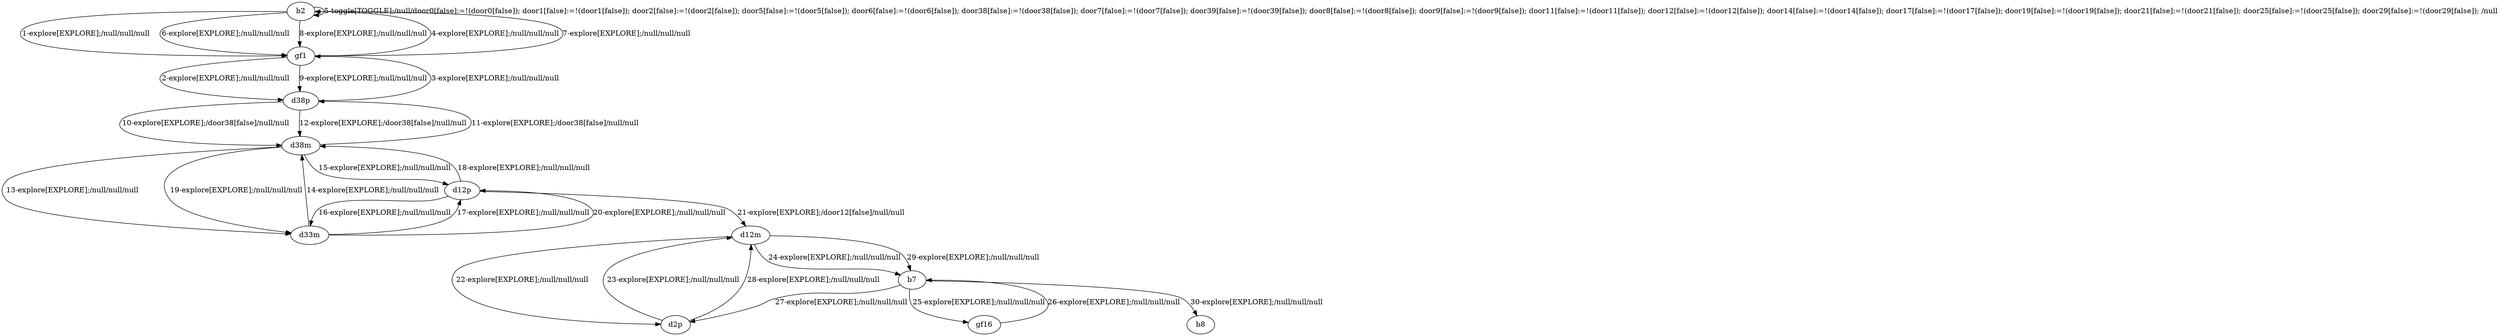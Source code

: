 # Total number of goals covered by this test: 2
# d2p --> d12m
# b7 --> b8

digraph g {
"b2" -> "gf1" [label = "1-explore[EXPLORE];/null/null/null"];
"gf1" -> "d38p" [label = "2-explore[EXPLORE];/null/null/null"];
"d38p" -> "gf1" [label = "3-explore[EXPLORE];/null/null/null"];
"gf1" -> "b2" [label = "4-explore[EXPLORE];/null/null/null"];
"b2" -> "b2" [label = "5-toggle[TOGGLE];/null/door0[false]:=!(door0[false]); door1[false]:=!(door1[false]); door2[false]:=!(door2[false]); door5[false]:=!(door5[false]); door6[false]:=!(door6[false]); door38[false]:=!(door38[false]); door7[false]:=!(door7[false]); door39[false]:=!(door39[false]); door8[false]:=!(door8[false]); door9[false]:=!(door9[false]); door11[false]:=!(door11[false]); door12[false]:=!(door12[false]); door14[false]:=!(door14[false]); door17[false]:=!(door17[false]); door19[false]:=!(door19[false]); door21[false]:=!(door21[false]); door25[false]:=!(door25[false]); door29[false]:=!(door29[false]); /null"];
"b2" -> "gf1" [label = "6-explore[EXPLORE];/null/null/null"];
"gf1" -> "b2" [label = "7-explore[EXPLORE];/null/null/null"];
"b2" -> "gf1" [label = "8-explore[EXPLORE];/null/null/null"];
"gf1" -> "d38p" [label = "9-explore[EXPLORE];/null/null/null"];
"d38p" -> "d38m" [label = "10-explore[EXPLORE];/door38[false]/null/null"];
"d38m" -> "d38p" [label = "11-explore[EXPLORE];/door38[false]/null/null"];
"d38p" -> "d38m" [label = "12-explore[EXPLORE];/door38[false]/null/null"];
"d38m" -> "d33m" [label = "13-explore[EXPLORE];/null/null/null"];
"d33m" -> "d38m" [label = "14-explore[EXPLORE];/null/null/null"];
"d38m" -> "d12p" [label = "15-explore[EXPLORE];/null/null/null"];
"d12p" -> "d33m" [label = "16-explore[EXPLORE];/null/null/null"];
"d33m" -> "d12p" [label = "17-explore[EXPLORE];/null/null/null"];
"d12p" -> "d38m" [label = "18-explore[EXPLORE];/null/null/null"];
"d38m" -> "d33m" [label = "19-explore[EXPLORE];/null/null/null"];
"d33m" -> "d12p" [label = "20-explore[EXPLORE];/null/null/null"];
"d12p" -> "d12m" [label = "21-explore[EXPLORE];/door12[false]/null/null"];
"d12m" -> "d2p" [label = "22-explore[EXPLORE];/null/null/null"];
"d2p" -> "d12m" [label = "23-explore[EXPLORE];/null/null/null"];
"d12m" -> "b7" [label = "24-explore[EXPLORE];/null/null/null"];
"b7" -> "gf16" [label = "25-explore[EXPLORE];/null/null/null"];
"gf16" -> "b7" [label = "26-explore[EXPLORE];/null/null/null"];
"b7" -> "d2p" [label = "27-explore[EXPLORE];/null/null/null"];
"d2p" -> "d12m" [label = "28-explore[EXPLORE];/null/null/null"];
"d12m" -> "b7" [label = "29-explore[EXPLORE];/null/null/null"];
"b7" -> "b8" [label = "30-explore[EXPLORE];/null/null/null"];
}
